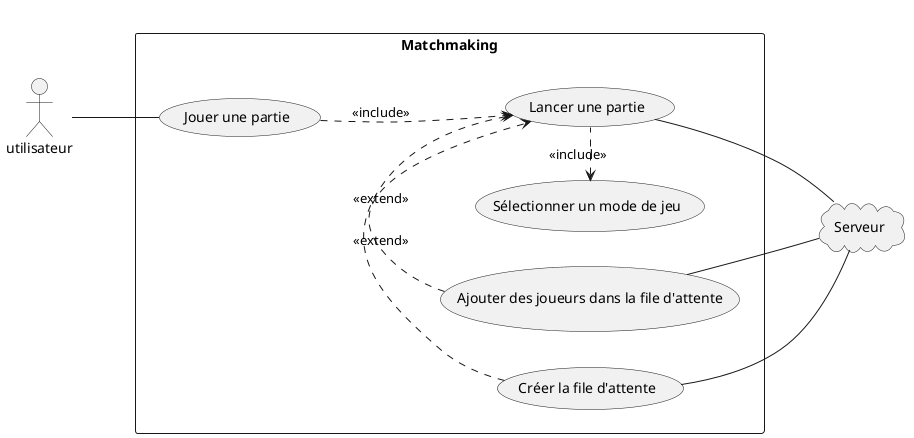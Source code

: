 @startuml

left to right direction
actor "utilisateur" as user

'#TODO: should we add join as viewer in matchmaking
together {
    cloud "Serveur" as server

    rectangle "Matchmaking" as matchmaking {
        usecase "Jouer une partie" as play_game

        usecase "Sélectionner un mode de jeu" as select_gamemode

        usecase "Lancer une partie" as start_game

        usecase "Créer la file d'attente" as create_queue

        usecase "Ajouter des joueurs dans la file d'attente" as add_players_to_queue
    }
}

(matchmaking) -[hidden]> (server)
play_game .-> start_game: <<include>>
start_game .left-> select_gamemode: <<include>>
start_game <-left. create_queue: <<extend>>
start_game <-left. add_players_to_queue: <<extend>>

create_queue -- server
add_players_to_queue -- server
start_game -- server

user -- play_game
 
@enduml
